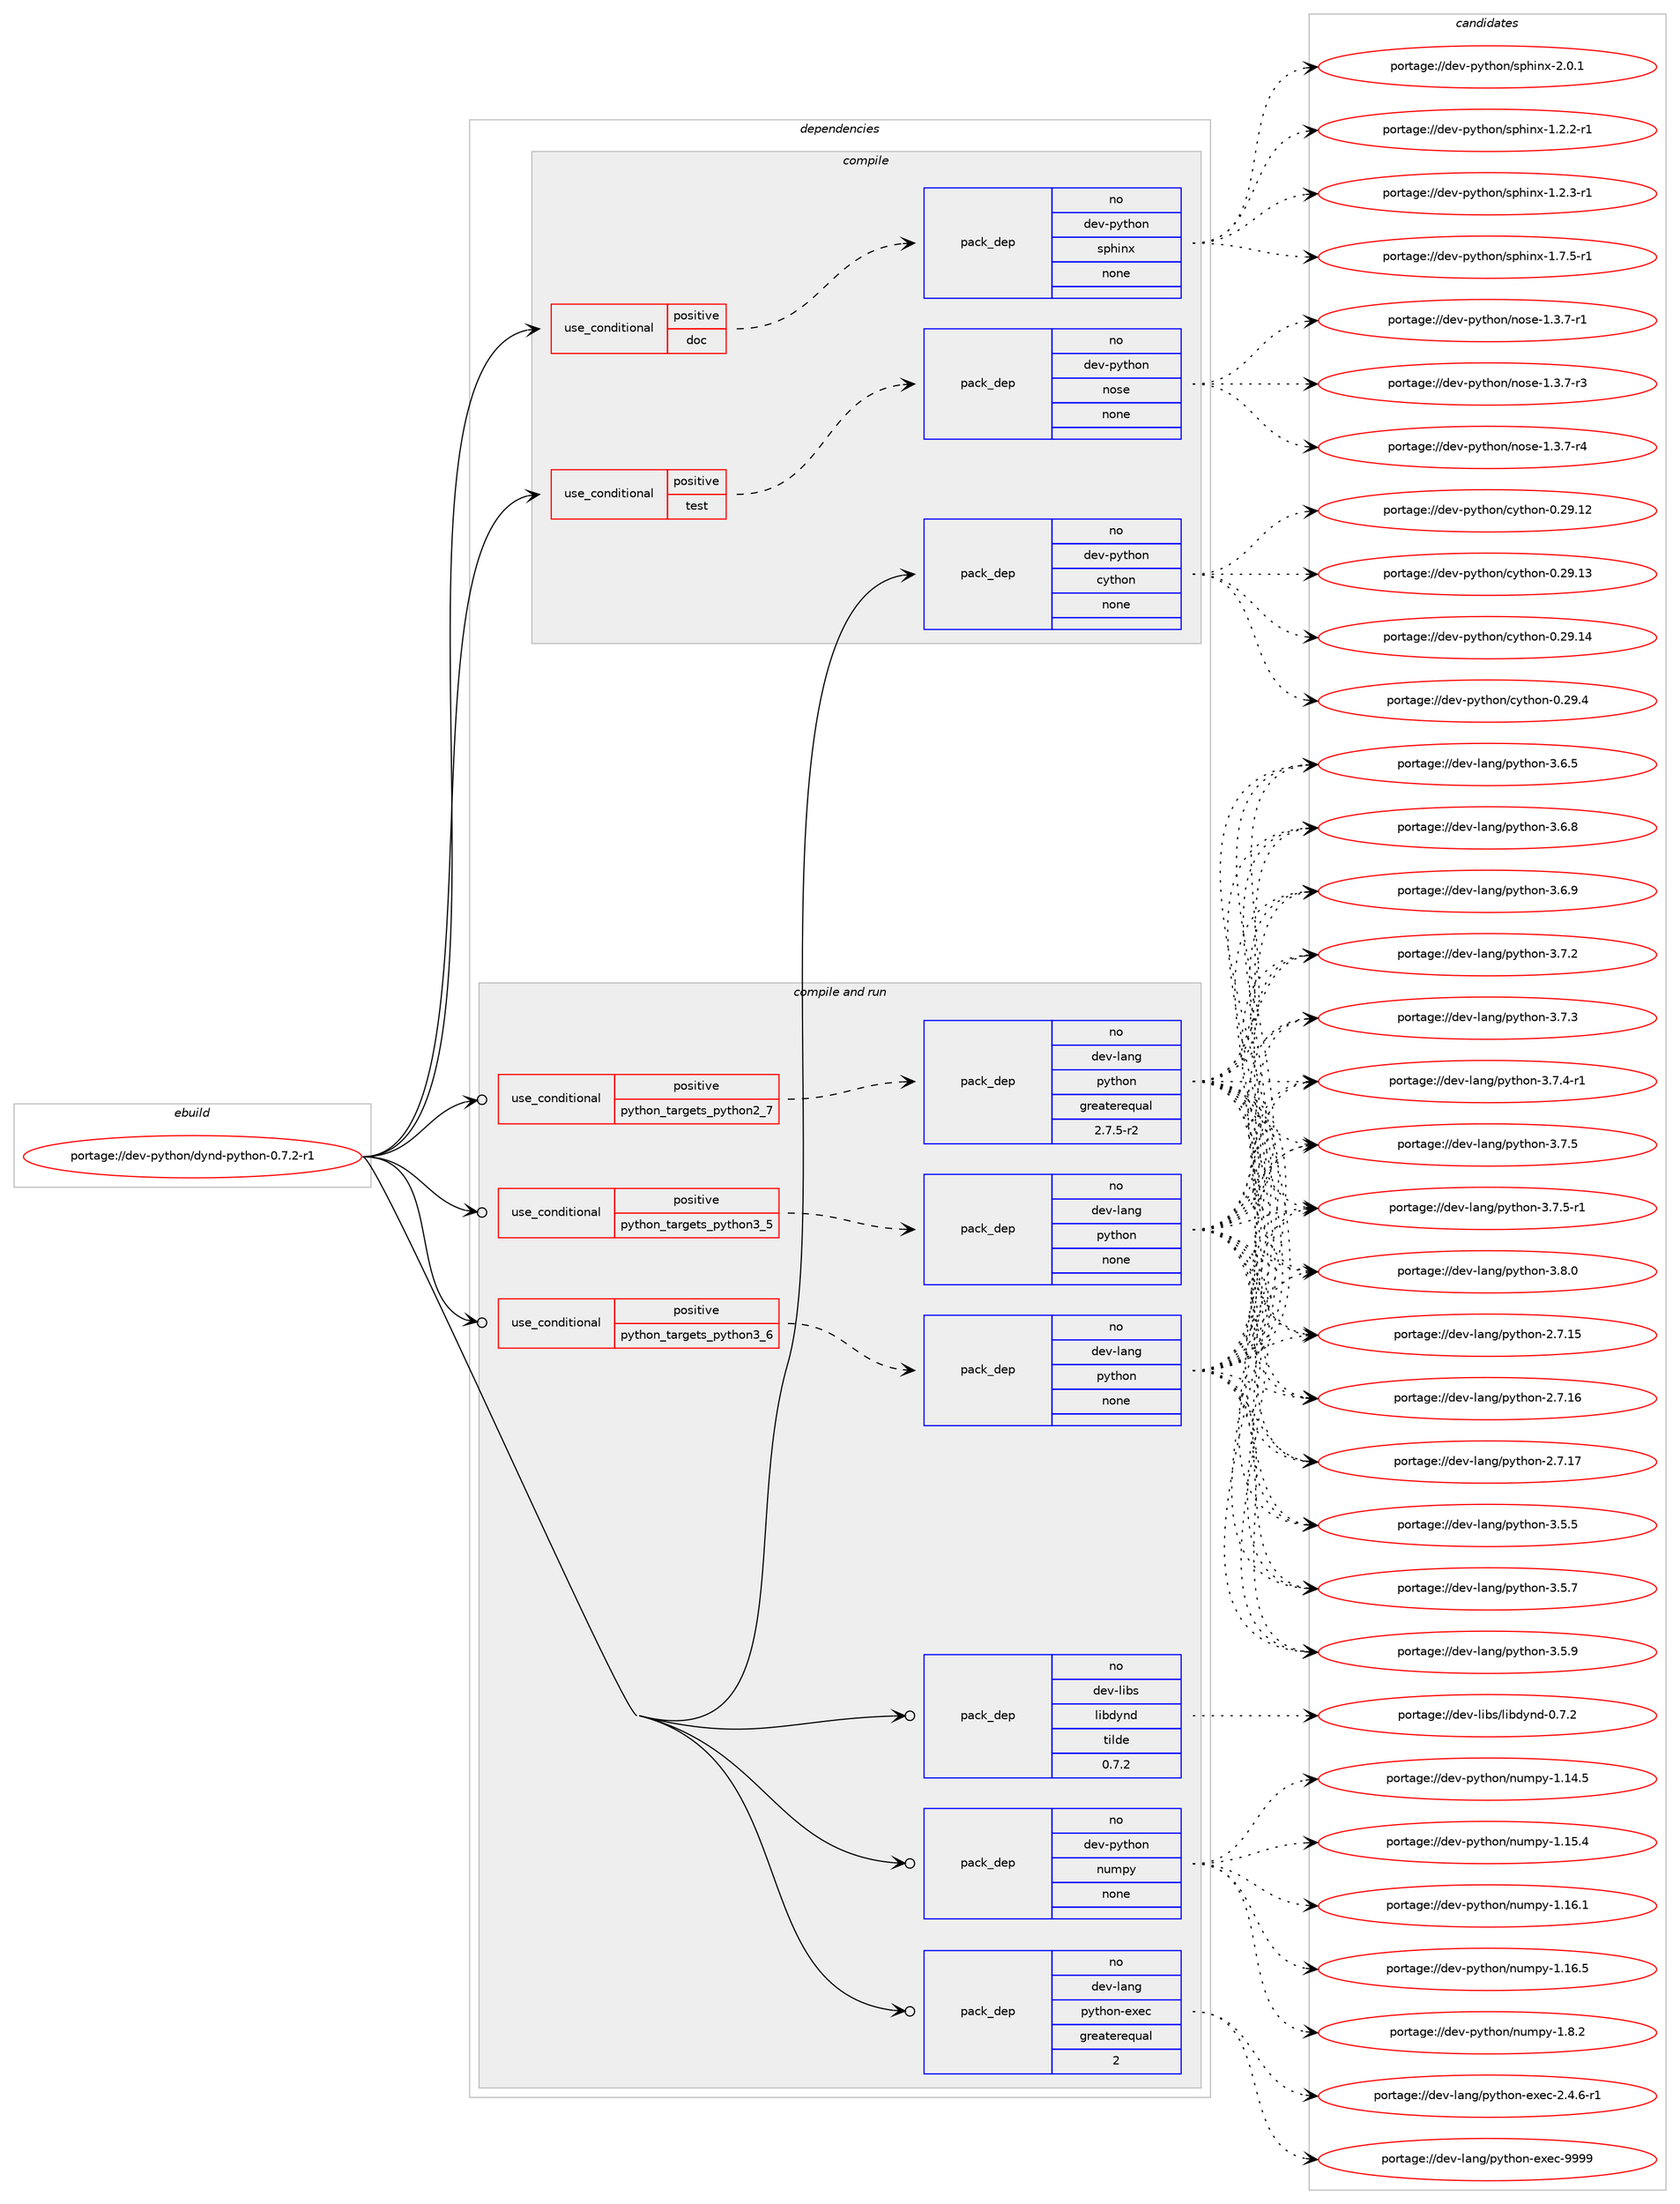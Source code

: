 digraph prolog {

# *************
# Graph options
# *************

newrank=true;
concentrate=true;
compound=true;
graph [rankdir=LR,fontname=Helvetica,fontsize=10,ranksep=1.5];#, ranksep=2.5, nodesep=0.2];
edge  [arrowhead=vee];
node  [fontname=Helvetica,fontsize=10];

# **********
# The ebuild
# **********

subgraph cluster_leftcol {
color=gray;
rank=same;
label=<<i>ebuild</i>>;
id [label="portage://dev-python/dynd-python-0.7.2-r1", color=red, width=4, href="../dev-python/dynd-python-0.7.2-r1.svg"];
}

# ****************
# The dependencies
# ****************

subgraph cluster_midcol {
color=gray;
label=<<i>dependencies</i>>;
subgraph cluster_compile {
fillcolor="#eeeeee";
style=filled;
label=<<i>compile</i>>;
subgraph cond28108 {
dependency137755 [label=<<TABLE BORDER="0" CELLBORDER="1" CELLSPACING="0" CELLPADDING="4"><TR><TD ROWSPAN="3" CELLPADDING="10">use_conditional</TD></TR><TR><TD>positive</TD></TR><TR><TD>doc</TD></TR></TABLE>>, shape=none, color=red];
subgraph pack106329 {
dependency137756 [label=<<TABLE BORDER="0" CELLBORDER="1" CELLSPACING="0" CELLPADDING="4" WIDTH="220"><TR><TD ROWSPAN="6" CELLPADDING="30">pack_dep</TD></TR><TR><TD WIDTH="110">no</TD></TR><TR><TD>dev-python</TD></TR><TR><TD>sphinx</TD></TR><TR><TD>none</TD></TR><TR><TD></TD></TR></TABLE>>, shape=none, color=blue];
}
dependency137755:e -> dependency137756:w [weight=20,style="dashed",arrowhead="vee"];
}
id:e -> dependency137755:w [weight=20,style="solid",arrowhead="vee"];
subgraph cond28109 {
dependency137757 [label=<<TABLE BORDER="0" CELLBORDER="1" CELLSPACING="0" CELLPADDING="4"><TR><TD ROWSPAN="3" CELLPADDING="10">use_conditional</TD></TR><TR><TD>positive</TD></TR><TR><TD>test</TD></TR></TABLE>>, shape=none, color=red];
subgraph pack106330 {
dependency137758 [label=<<TABLE BORDER="0" CELLBORDER="1" CELLSPACING="0" CELLPADDING="4" WIDTH="220"><TR><TD ROWSPAN="6" CELLPADDING="30">pack_dep</TD></TR><TR><TD WIDTH="110">no</TD></TR><TR><TD>dev-python</TD></TR><TR><TD>nose</TD></TR><TR><TD>none</TD></TR><TR><TD></TD></TR></TABLE>>, shape=none, color=blue];
}
dependency137757:e -> dependency137758:w [weight=20,style="dashed",arrowhead="vee"];
}
id:e -> dependency137757:w [weight=20,style="solid",arrowhead="vee"];
subgraph pack106331 {
dependency137759 [label=<<TABLE BORDER="0" CELLBORDER="1" CELLSPACING="0" CELLPADDING="4" WIDTH="220"><TR><TD ROWSPAN="6" CELLPADDING="30">pack_dep</TD></TR><TR><TD WIDTH="110">no</TD></TR><TR><TD>dev-python</TD></TR><TR><TD>cython</TD></TR><TR><TD>none</TD></TR><TR><TD></TD></TR></TABLE>>, shape=none, color=blue];
}
id:e -> dependency137759:w [weight=20,style="solid",arrowhead="vee"];
}
subgraph cluster_compileandrun {
fillcolor="#eeeeee";
style=filled;
label=<<i>compile and run</i>>;
subgraph cond28110 {
dependency137760 [label=<<TABLE BORDER="0" CELLBORDER="1" CELLSPACING="0" CELLPADDING="4"><TR><TD ROWSPAN="3" CELLPADDING="10">use_conditional</TD></TR><TR><TD>positive</TD></TR><TR><TD>python_targets_python2_7</TD></TR></TABLE>>, shape=none, color=red];
subgraph pack106332 {
dependency137761 [label=<<TABLE BORDER="0" CELLBORDER="1" CELLSPACING="0" CELLPADDING="4" WIDTH="220"><TR><TD ROWSPAN="6" CELLPADDING="30">pack_dep</TD></TR><TR><TD WIDTH="110">no</TD></TR><TR><TD>dev-lang</TD></TR><TR><TD>python</TD></TR><TR><TD>greaterequal</TD></TR><TR><TD>2.7.5-r2</TD></TR></TABLE>>, shape=none, color=blue];
}
dependency137760:e -> dependency137761:w [weight=20,style="dashed",arrowhead="vee"];
}
id:e -> dependency137760:w [weight=20,style="solid",arrowhead="odotvee"];
subgraph cond28111 {
dependency137762 [label=<<TABLE BORDER="0" CELLBORDER="1" CELLSPACING="0" CELLPADDING="4"><TR><TD ROWSPAN="3" CELLPADDING="10">use_conditional</TD></TR><TR><TD>positive</TD></TR><TR><TD>python_targets_python3_5</TD></TR></TABLE>>, shape=none, color=red];
subgraph pack106333 {
dependency137763 [label=<<TABLE BORDER="0" CELLBORDER="1" CELLSPACING="0" CELLPADDING="4" WIDTH="220"><TR><TD ROWSPAN="6" CELLPADDING="30">pack_dep</TD></TR><TR><TD WIDTH="110">no</TD></TR><TR><TD>dev-lang</TD></TR><TR><TD>python</TD></TR><TR><TD>none</TD></TR><TR><TD></TD></TR></TABLE>>, shape=none, color=blue];
}
dependency137762:e -> dependency137763:w [weight=20,style="dashed",arrowhead="vee"];
}
id:e -> dependency137762:w [weight=20,style="solid",arrowhead="odotvee"];
subgraph cond28112 {
dependency137764 [label=<<TABLE BORDER="0" CELLBORDER="1" CELLSPACING="0" CELLPADDING="4"><TR><TD ROWSPAN="3" CELLPADDING="10">use_conditional</TD></TR><TR><TD>positive</TD></TR><TR><TD>python_targets_python3_6</TD></TR></TABLE>>, shape=none, color=red];
subgraph pack106334 {
dependency137765 [label=<<TABLE BORDER="0" CELLBORDER="1" CELLSPACING="0" CELLPADDING="4" WIDTH="220"><TR><TD ROWSPAN="6" CELLPADDING="30">pack_dep</TD></TR><TR><TD WIDTH="110">no</TD></TR><TR><TD>dev-lang</TD></TR><TR><TD>python</TD></TR><TR><TD>none</TD></TR><TR><TD></TD></TR></TABLE>>, shape=none, color=blue];
}
dependency137764:e -> dependency137765:w [weight=20,style="dashed",arrowhead="vee"];
}
id:e -> dependency137764:w [weight=20,style="solid",arrowhead="odotvee"];
subgraph pack106335 {
dependency137766 [label=<<TABLE BORDER="0" CELLBORDER="1" CELLSPACING="0" CELLPADDING="4" WIDTH="220"><TR><TD ROWSPAN="6" CELLPADDING="30">pack_dep</TD></TR><TR><TD WIDTH="110">no</TD></TR><TR><TD>dev-lang</TD></TR><TR><TD>python-exec</TD></TR><TR><TD>greaterequal</TD></TR><TR><TD>2</TD></TR></TABLE>>, shape=none, color=blue];
}
id:e -> dependency137766:w [weight=20,style="solid",arrowhead="odotvee"];
subgraph pack106336 {
dependency137767 [label=<<TABLE BORDER="0" CELLBORDER="1" CELLSPACING="0" CELLPADDING="4" WIDTH="220"><TR><TD ROWSPAN="6" CELLPADDING="30">pack_dep</TD></TR><TR><TD WIDTH="110">no</TD></TR><TR><TD>dev-libs</TD></TR><TR><TD>libdynd</TD></TR><TR><TD>tilde</TD></TR><TR><TD>0.7.2</TD></TR></TABLE>>, shape=none, color=blue];
}
id:e -> dependency137767:w [weight=20,style="solid",arrowhead="odotvee"];
subgraph pack106337 {
dependency137768 [label=<<TABLE BORDER="0" CELLBORDER="1" CELLSPACING="0" CELLPADDING="4" WIDTH="220"><TR><TD ROWSPAN="6" CELLPADDING="30">pack_dep</TD></TR><TR><TD WIDTH="110">no</TD></TR><TR><TD>dev-python</TD></TR><TR><TD>numpy</TD></TR><TR><TD>none</TD></TR><TR><TD></TD></TR></TABLE>>, shape=none, color=blue];
}
id:e -> dependency137768:w [weight=20,style="solid",arrowhead="odotvee"];
}
subgraph cluster_run {
fillcolor="#eeeeee";
style=filled;
label=<<i>run</i>>;
}
}

# **************
# The candidates
# **************

subgraph cluster_choices {
rank=same;
color=gray;
label=<<i>candidates</i>>;

subgraph choice106329 {
color=black;
nodesep=1;
choiceportage10010111845112121116104111110471151121041051101204549465046504511449 [label="portage://dev-python/sphinx-1.2.2-r1", color=red, width=4,href="../dev-python/sphinx-1.2.2-r1.svg"];
choiceportage10010111845112121116104111110471151121041051101204549465046514511449 [label="portage://dev-python/sphinx-1.2.3-r1", color=red, width=4,href="../dev-python/sphinx-1.2.3-r1.svg"];
choiceportage10010111845112121116104111110471151121041051101204549465546534511449 [label="portage://dev-python/sphinx-1.7.5-r1", color=red, width=4,href="../dev-python/sphinx-1.7.5-r1.svg"];
choiceportage1001011184511212111610411111047115112104105110120455046484649 [label="portage://dev-python/sphinx-2.0.1", color=red, width=4,href="../dev-python/sphinx-2.0.1.svg"];
dependency137756:e -> choiceportage10010111845112121116104111110471151121041051101204549465046504511449:w [style=dotted,weight="100"];
dependency137756:e -> choiceportage10010111845112121116104111110471151121041051101204549465046514511449:w [style=dotted,weight="100"];
dependency137756:e -> choiceportage10010111845112121116104111110471151121041051101204549465546534511449:w [style=dotted,weight="100"];
dependency137756:e -> choiceportage1001011184511212111610411111047115112104105110120455046484649:w [style=dotted,weight="100"];
}
subgraph choice106330 {
color=black;
nodesep=1;
choiceportage10010111845112121116104111110471101111151014549465146554511449 [label="portage://dev-python/nose-1.3.7-r1", color=red, width=4,href="../dev-python/nose-1.3.7-r1.svg"];
choiceportage10010111845112121116104111110471101111151014549465146554511451 [label="portage://dev-python/nose-1.3.7-r3", color=red, width=4,href="../dev-python/nose-1.3.7-r3.svg"];
choiceportage10010111845112121116104111110471101111151014549465146554511452 [label="portage://dev-python/nose-1.3.7-r4", color=red, width=4,href="../dev-python/nose-1.3.7-r4.svg"];
dependency137758:e -> choiceportage10010111845112121116104111110471101111151014549465146554511449:w [style=dotted,weight="100"];
dependency137758:e -> choiceportage10010111845112121116104111110471101111151014549465146554511451:w [style=dotted,weight="100"];
dependency137758:e -> choiceportage10010111845112121116104111110471101111151014549465146554511452:w [style=dotted,weight="100"];
}
subgraph choice106331 {
color=black;
nodesep=1;
choiceportage1001011184511212111610411111047991211161041111104548465057464950 [label="portage://dev-python/cython-0.29.12", color=red, width=4,href="../dev-python/cython-0.29.12.svg"];
choiceportage1001011184511212111610411111047991211161041111104548465057464951 [label="portage://dev-python/cython-0.29.13", color=red, width=4,href="../dev-python/cython-0.29.13.svg"];
choiceportage1001011184511212111610411111047991211161041111104548465057464952 [label="portage://dev-python/cython-0.29.14", color=red, width=4,href="../dev-python/cython-0.29.14.svg"];
choiceportage10010111845112121116104111110479912111610411111045484650574652 [label="portage://dev-python/cython-0.29.4", color=red, width=4,href="../dev-python/cython-0.29.4.svg"];
dependency137759:e -> choiceportage1001011184511212111610411111047991211161041111104548465057464950:w [style=dotted,weight="100"];
dependency137759:e -> choiceportage1001011184511212111610411111047991211161041111104548465057464951:w [style=dotted,weight="100"];
dependency137759:e -> choiceportage1001011184511212111610411111047991211161041111104548465057464952:w [style=dotted,weight="100"];
dependency137759:e -> choiceportage10010111845112121116104111110479912111610411111045484650574652:w [style=dotted,weight="100"];
}
subgraph choice106332 {
color=black;
nodesep=1;
choiceportage10010111845108971101034711212111610411111045504655464953 [label="portage://dev-lang/python-2.7.15", color=red, width=4,href="../dev-lang/python-2.7.15.svg"];
choiceportage10010111845108971101034711212111610411111045504655464954 [label="portage://dev-lang/python-2.7.16", color=red, width=4,href="../dev-lang/python-2.7.16.svg"];
choiceportage10010111845108971101034711212111610411111045504655464955 [label="portage://dev-lang/python-2.7.17", color=red, width=4,href="../dev-lang/python-2.7.17.svg"];
choiceportage100101118451089711010347112121116104111110455146534653 [label="portage://dev-lang/python-3.5.5", color=red, width=4,href="../dev-lang/python-3.5.5.svg"];
choiceportage100101118451089711010347112121116104111110455146534655 [label="portage://dev-lang/python-3.5.7", color=red, width=4,href="../dev-lang/python-3.5.7.svg"];
choiceportage100101118451089711010347112121116104111110455146534657 [label="portage://dev-lang/python-3.5.9", color=red, width=4,href="../dev-lang/python-3.5.9.svg"];
choiceportage100101118451089711010347112121116104111110455146544653 [label="portage://dev-lang/python-3.6.5", color=red, width=4,href="../dev-lang/python-3.6.5.svg"];
choiceportage100101118451089711010347112121116104111110455146544656 [label="portage://dev-lang/python-3.6.8", color=red, width=4,href="../dev-lang/python-3.6.8.svg"];
choiceportage100101118451089711010347112121116104111110455146544657 [label="portage://dev-lang/python-3.6.9", color=red, width=4,href="../dev-lang/python-3.6.9.svg"];
choiceportage100101118451089711010347112121116104111110455146554650 [label="portage://dev-lang/python-3.7.2", color=red, width=4,href="../dev-lang/python-3.7.2.svg"];
choiceportage100101118451089711010347112121116104111110455146554651 [label="portage://dev-lang/python-3.7.3", color=red, width=4,href="../dev-lang/python-3.7.3.svg"];
choiceportage1001011184510897110103471121211161041111104551465546524511449 [label="portage://dev-lang/python-3.7.4-r1", color=red, width=4,href="../dev-lang/python-3.7.4-r1.svg"];
choiceportage100101118451089711010347112121116104111110455146554653 [label="portage://dev-lang/python-3.7.5", color=red, width=4,href="../dev-lang/python-3.7.5.svg"];
choiceportage1001011184510897110103471121211161041111104551465546534511449 [label="portage://dev-lang/python-3.7.5-r1", color=red, width=4,href="../dev-lang/python-3.7.5-r1.svg"];
choiceportage100101118451089711010347112121116104111110455146564648 [label="portage://dev-lang/python-3.8.0", color=red, width=4,href="../dev-lang/python-3.8.0.svg"];
dependency137761:e -> choiceportage10010111845108971101034711212111610411111045504655464953:w [style=dotted,weight="100"];
dependency137761:e -> choiceportage10010111845108971101034711212111610411111045504655464954:w [style=dotted,weight="100"];
dependency137761:e -> choiceportage10010111845108971101034711212111610411111045504655464955:w [style=dotted,weight="100"];
dependency137761:e -> choiceportage100101118451089711010347112121116104111110455146534653:w [style=dotted,weight="100"];
dependency137761:e -> choiceportage100101118451089711010347112121116104111110455146534655:w [style=dotted,weight="100"];
dependency137761:e -> choiceportage100101118451089711010347112121116104111110455146534657:w [style=dotted,weight="100"];
dependency137761:e -> choiceportage100101118451089711010347112121116104111110455146544653:w [style=dotted,weight="100"];
dependency137761:e -> choiceportage100101118451089711010347112121116104111110455146544656:w [style=dotted,weight="100"];
dependency137761:e -> choiceportage100101118451089711010347112121116104111110455146544657:w [style=dotted,weight="100"];
dependency137761:e -> choiceportage100101118451089711010347112121116104111110455146554650:w [style=dotted,weight="100"];
dependency137761:e -> choiceportage100101118451089711010347112121116104111110455146554651:w [style=dotted,weight="100"];
dependency137761:e -> choiceportage1001011184510897110103471121211161041111104551465546524511449:w [style=dotted,weight="100"];
dependency137761:e -> choiceportage100101118451089711010347112121116104111110455146554653:w [style=dotted,weight="100"];
dependency137761:e -> choiceportage1001011184510897110103471121211161041111104551465546534511449:w [style=dotted,weight="100"];
dependency137761:e -> choiceportage100101118451089711010347112121116104111110455146564648:w [style=dotted,weight="100"];
}
subgraph choice106333 {
color=black;
nodesep=1;
choiceportage10010111845108971101034711212111610411111045504655464953 [label="portage://dev-lang/python-2.7.15", color=red, width=4,href="../dev-lang/python-2.7.15.svg"];
choiceportage10010111845108971101034711212111610411111045504655464954 [label="portage://dev-lang/python-2.7.16", color=red, width=4,href="../dev-lang/python-2.7.16.svg"];
choiceportage10010111845108971101034711212111610411111045504655464955 [label="portage://dev-lang/python-2.7.17", color=red, width=4,href="../dev-lang/python-2.7.17.svg"];
choiceportage100101118451089711010347112121116104111110455146534653 [label="portage://dev-lang/python-3.5.5", color=red, width=4,href="../dev-lang/python-3.5.5.svg"];
choiceportage100101118451089711010347112121116104111110455146534655 [label="portage://dev-lang/python-3.5.7", color=red, width=4,href="../dev-lang/python-3.5.7.svg"];
choiceportage100101118451089711010347112121116104111110455146534657 [label="portage://dev-lang/python-3.5.9", color=red, width=4,href="../dev-lang/python-3.5.9.svg"];
choiceportage100101118451089711010347112121116104111110455146544653 [label="portage://dev-lang/python-3.6.5", color=red, width=4,href="../dev-lang/python-3.6.5.svg"];
choiceportage100101118451089711010347112121116104111110455146544656 [label="portage://dev-lang/python-3.6.8", color=red, width=4,href="../dev-lang/python-3.6.8.svg"];
choiceportage100101118451089711010347112121116104111110455146544657 [label="portage://dev-lang/python-3.6.9", color=red, width=4,href="../dev-lang/python-3.6.9.svg"];
choiceportage100101118451089711010347112121116104111110455146554650 [label="portage://dev-lang/python-3.7.2", color=red, width=4,href="../dev-lang/python-3.7.2.svg"];
choiceportage100101118451089711010347112121116104111110455146554651 [label="portage://dev-lang/python-3.7.3", color=red, width=4,href="../dev-lang/python-3.7.3.svg"];
choiceportage1001011184510897110103471121211161041111104551465546524511449 [label="portage://dev-lang/python-3.7.4-r1", color=red, width=4,href="../dev-lang/python-3.7.4-r1.svg"];
choiceportage100101118451089711010347112121116104111110455146554653 [label="portage://dev-lang/python-3.7.5", color=red, width=4,href="../dev-lang/python-3.7.5.svg"];
choiceportage1001011184510897110103471121211161041111104551465546534511449 [label="portage://dev-lang/python-3.7.5-r1", color=red, width=4,href="../dev-lang/python-3.7.5-r1.svg"];
choiceportage100101118451089711010347112121116104111110455146564648 [label="portage://dev-lang/python-3.8.0", color=red, width=4,href="../dev-lang/python-3.8.0.svg"];
dependency137763:e -> choiceportage10010111845108971101034711212111610411111045504655464953:w [style=dotted,weight="100"];
dependency137763:e -> choiceportage10010111845108971101034711212111610411111045504655464954:w [style=dotted,weight="100"];
dependency137763:e -> choiceportage10010111845108971101034711212111610411111045504655464955:w [style=dotted,weight="100"];
dependency137763:e -> choiceportage100101118451089711010347112121116104111110455146534653:w [style=dotted,weight="100"];
dependency137763:e -> choiceportage100101118451089711010347112121116104111110455146534655:w [style=dotted,weight="100"];
dependency137763:e -> choiceportage100101118451089711010347112121116104111110455146534657:w [style=dotted,weight="100"];
dependency137763:e -> choiceportage100101118451089711010347112121116104111110455146544653:w [style=dotted,weight="100"];
dependency137763:e -> choiceportage100101118451089711010347112121116104111110455146544656:w [style=dotted,weight="100"];
dependency137763:e -> choiceportage100101118451089711010347112121116104111110455146544657:w [style=dotted,weight="100"];
dependency137763:e -> choiceportage100101118451089711010347112121116104111110455146554650:w [style=dotted,weight="100"];
dependency137763:e -> choiceportage100101118451089711010347112121116104111110455146554651:w [style=dotted,weight="100"];
dependency137763:e -> choiceportage1001011184510897110103471121211161041111104551465546524511449:w [style=dotted,weight="100"];
dependency137763:e -> choiceportage100101118451089711010347112121116104111110455146554653:w [style=dotted,weight="100"];
dependency137763:e -> choiceportage1001011184510897110103471121211161041111104551465546534511449:w [style=dotted,weight="100"];
dependency137763:e -> choiceportage100101118451089711010347112121116104111110455146564648:w [style=dotted,weight="100"];
}
subgraph choice106334 {
color=black;
nodesep=1;
choiceportage10010111845108971101034711212111610411111045504655464953 [label="portage://dev-lang/python-2.7.15", color=red, width=4,href="../dev-lang/python-2.7.15.svg"];
choiceportage10010111845108971101034711212111610411111045504655464954 [label="portage://dev-lang/python-2.7.16", color=red, width=4,href="../dev-lang/python-2.7.16.svg"];
choiceportage10010111845108971101034711212111610411111045504655464955 [label="portage://dev-lang/python-2.7.17", color=red, width=4,href="../dev-lang/python-2.7.17.svg"];
choiceportage100101118451089711010347112121116104111110455146534653 [label="portage://dev-lang/python-3.5.5", color=red, width=4,href="../dev-lang/python-3.5.5.svg"];
choiceportage100101118451089711010347112121116104111110455146534655 [label="portage://dev-lang/python-3.5.7", color=red, width=4,href="../dev-lang/python-3.5.7.svg"];
choiceportage100101118451089711010347112121116104111110455146534657 [label="portage://dev-lang/python-3.5.9", color=red, width=4,href="../dev-lang/python-3.5.9.svg"];
choiceportage100101118451089711010347112121116104111110455146544653 [label="portage://dev-lang/python-3.6.5", color=red, width=4,href="../dev-lang/python-3.6.5.svg"];
choiceportage100101118451089711010347112121116104111110455146544656 [label="portage://dev-lang/python-3.6.8", color=red, width=4,href="../dev-lang/python-3.6.8.svg"];
choiceportage100101118451089711010347112121116104111110455146544657 [label="portage://dev-lang/python-3.6.9", color=red, width=4,href="../dev-lang/python-3.6.9.svg"];
choiceportage100101118451089711010347112121116104111110455146554650 [label="portage://dev-lang/python-3.7.2", color=red, width=4,href="../dev-lang/python-3.7.2.svg"];
choiceportage100101118451089711010347112121116104111110455146554651 [label="portage://dev-lang/python-3.7.3", color=red, width=4,href="../dev-lang/python-3.7.3.svg"];
choiceportage1001011184510897110103471121211161041111104551465546524511449 [label="portage://dev-lang/python-3.7.4-r1", color=red, width=4,href="../dev-lang/python-3.7.4-r1.svg"];
choiceportage100101118451089711010347112121116104111110455146554653 [label="portage://dev-lang/python-3.7.5", color=red, width=4,href="../dev-lang/python-3.7.5.svg"];
choiceportage1001011184510897110103471121211161041111104551465546534511449 [label="portage://dev-lang/python-3.7.5-r1", color=red, width=4,href="../dev-lang/python-3.7.5-r1.svg"];
choiceportage100101118451089711010347112121116104111110455146564648 [label="portage://dev-lang/python-3.8.0", color=red, width=4,href="../dev-lang/python-3.8.0.svg"];
dependency137765:e -> choiceportage10010111845108971101034711212111610411111045504655464953:w [style=dotted,weight="100"];
dependency137765:e -> choiceportage10010111845108971101034711212111610411111045504655464954:w [style=dotted,weight="100"];
dependency137765:e -> choiceportage10010111845108971101034711212111610411111045504655464955:w [style=dotted,weight="100"];
dependency137765:e -> choiceportage100101118451089711010347112121116104111110455146534653:w [style=dotted,weight="100"];
dependency137765:e -> choiceportage100101118451089711010347112121116104111110455146534655:w [style=dotted,weight="100"];
dependency137765:e -> choiceportage100101118451089711010347112121116104111110455146534657:w [style=dotted,weight="100"];
dependency137765:e -> choiceportage100101118451089711010347112121116104111110455146544653:w [style=dotted,weight="100"];
dependency137765:e -> choiceportage100101118451089711010347112121116104111110455146544656:w [style=dotted,weight="100"];
dependency137765:e -> choiceportage100101118451089711010347112121116104111110455146544657:w [style=dotted,weight="100"];
dependency137765:e -> choiceportage100101118451089711010347112121116104111110455146554650:w [style=dotted,weight="100"];
dependency137765:e -> choiceportage100101118451089711010347112121116104111110455146554651:w [style=dotted,weight="100"];
dependency137765:e -> choiceportage1001011184510897110103471121211161041111104551465546524511449:w [style=dotted,weight="100"];
dependency137765:e -> choiceportage100101118451089711010347112121116104111110455146554653:w [style=dotted,weight="100"];
dependency137765:e -> choiceportage1001011184510897110103471121211161041111104551465546534511449:w [style=dotted,weight="100"];
dependency137765:e -> choiceportage100101118451089711010347112121116104111110455146564648:w [style=dotted,weight="100"];
}
subgraph choice106335 {
color=black;
nodesep=1;
choiceportage10010111845108971101034711212111610411111045101120101994550465246544511449 [label="portage://dev-lang/python-exec-2.4.6-r1", color=red, width=4,href="../dev-lang/python-exec-2.4.6-r1.svg"];
choiceportage10010111845108971101034711212111610411111045101120101994557575757 [label="portage://dev-lang/python-exec-9999", color=red, width=4,href="../dev-lang/python-exec-9999.svg"];
dependency137766:e -> choiceportage10010111845108971101034711212111610411111045101120101994550465246544511449:w [style=dotted,weight="100"];
dependency137766:e -> choiceportage10010111845108971101034711212111610411111045101120101994557575757:w [style=dotted,weight="100"];
}
subgraph choice106336 {
color=black;
nodesep=1;
choiceportage10010111845108105981154710810598100121110100454846554650 [label="portage://dev-libs/libdynd-0.7.2", color=red, width=4,href="../dev-libs/libdynd-0.7.2.svg"];
dependency137767:e -> choiceportage10010111845108105981154710810598100121110100454846554650:w [style=dotted,weight="100"];
}
subgraph choice106337 {
color=black;
nodesep=1;
choiceportage100101118451121211161041111104711011710911212145494649524653 [label="portage://dev-python/numpy-1.14.5", color=red, width=4,href="../dev-python/numpy-1.14.5.svg"];
choiceportage100101118451121211161041111104711011710911212145494649534652 [label="portage://dev-python/numpy-1.15.4", color=red, width=4,href="../dev-python/numpy-1.15.4.svg"];
choiceportage100101118451121211161041111104711011710911212145494649544649 [label="portage://dev-python/numpy-1.16.1", color=red, width=4,href="../dev-python/numpy-1.16.1.svg"];
choiceportage100101118451121211161041111104711011710911212145494649544653 [label="portage://dev-python/numpy-1.16.5", color=red, width=4,href="../dev-python/numpy-1.16.5.svg"];
choiceportage1001011184511212111610411111047110117109112121454946564650 [label="portage://dev-python/numpy-1.8.2", color=red, width=4,href="../dev-python/numpy-1.8.2.svg"];
dependency137768:e -> choiceportage100101118451121211161041111104711011710911212145494649524653:w [style=dotted,weight="100"];
dependency137768:e -> choiceportage100101118451121211161041111104711011710911212145494649534652:w [style=dotted,weight="100"];
dependency137768:e -> choiceportage100101118451121211161041111104711011710911212145494649544649:w [style=dotted,weight="100"];
dependency137768:e -> choiceportage100101118451121211161041111104711011710911212145494649544653:w [style=dotted,weight="100"];
dependency137768:e -> choiceportage1001011184511212111610411111047110117109112121454946564650:w [style=dotted,weight="100"];
}
}

}
